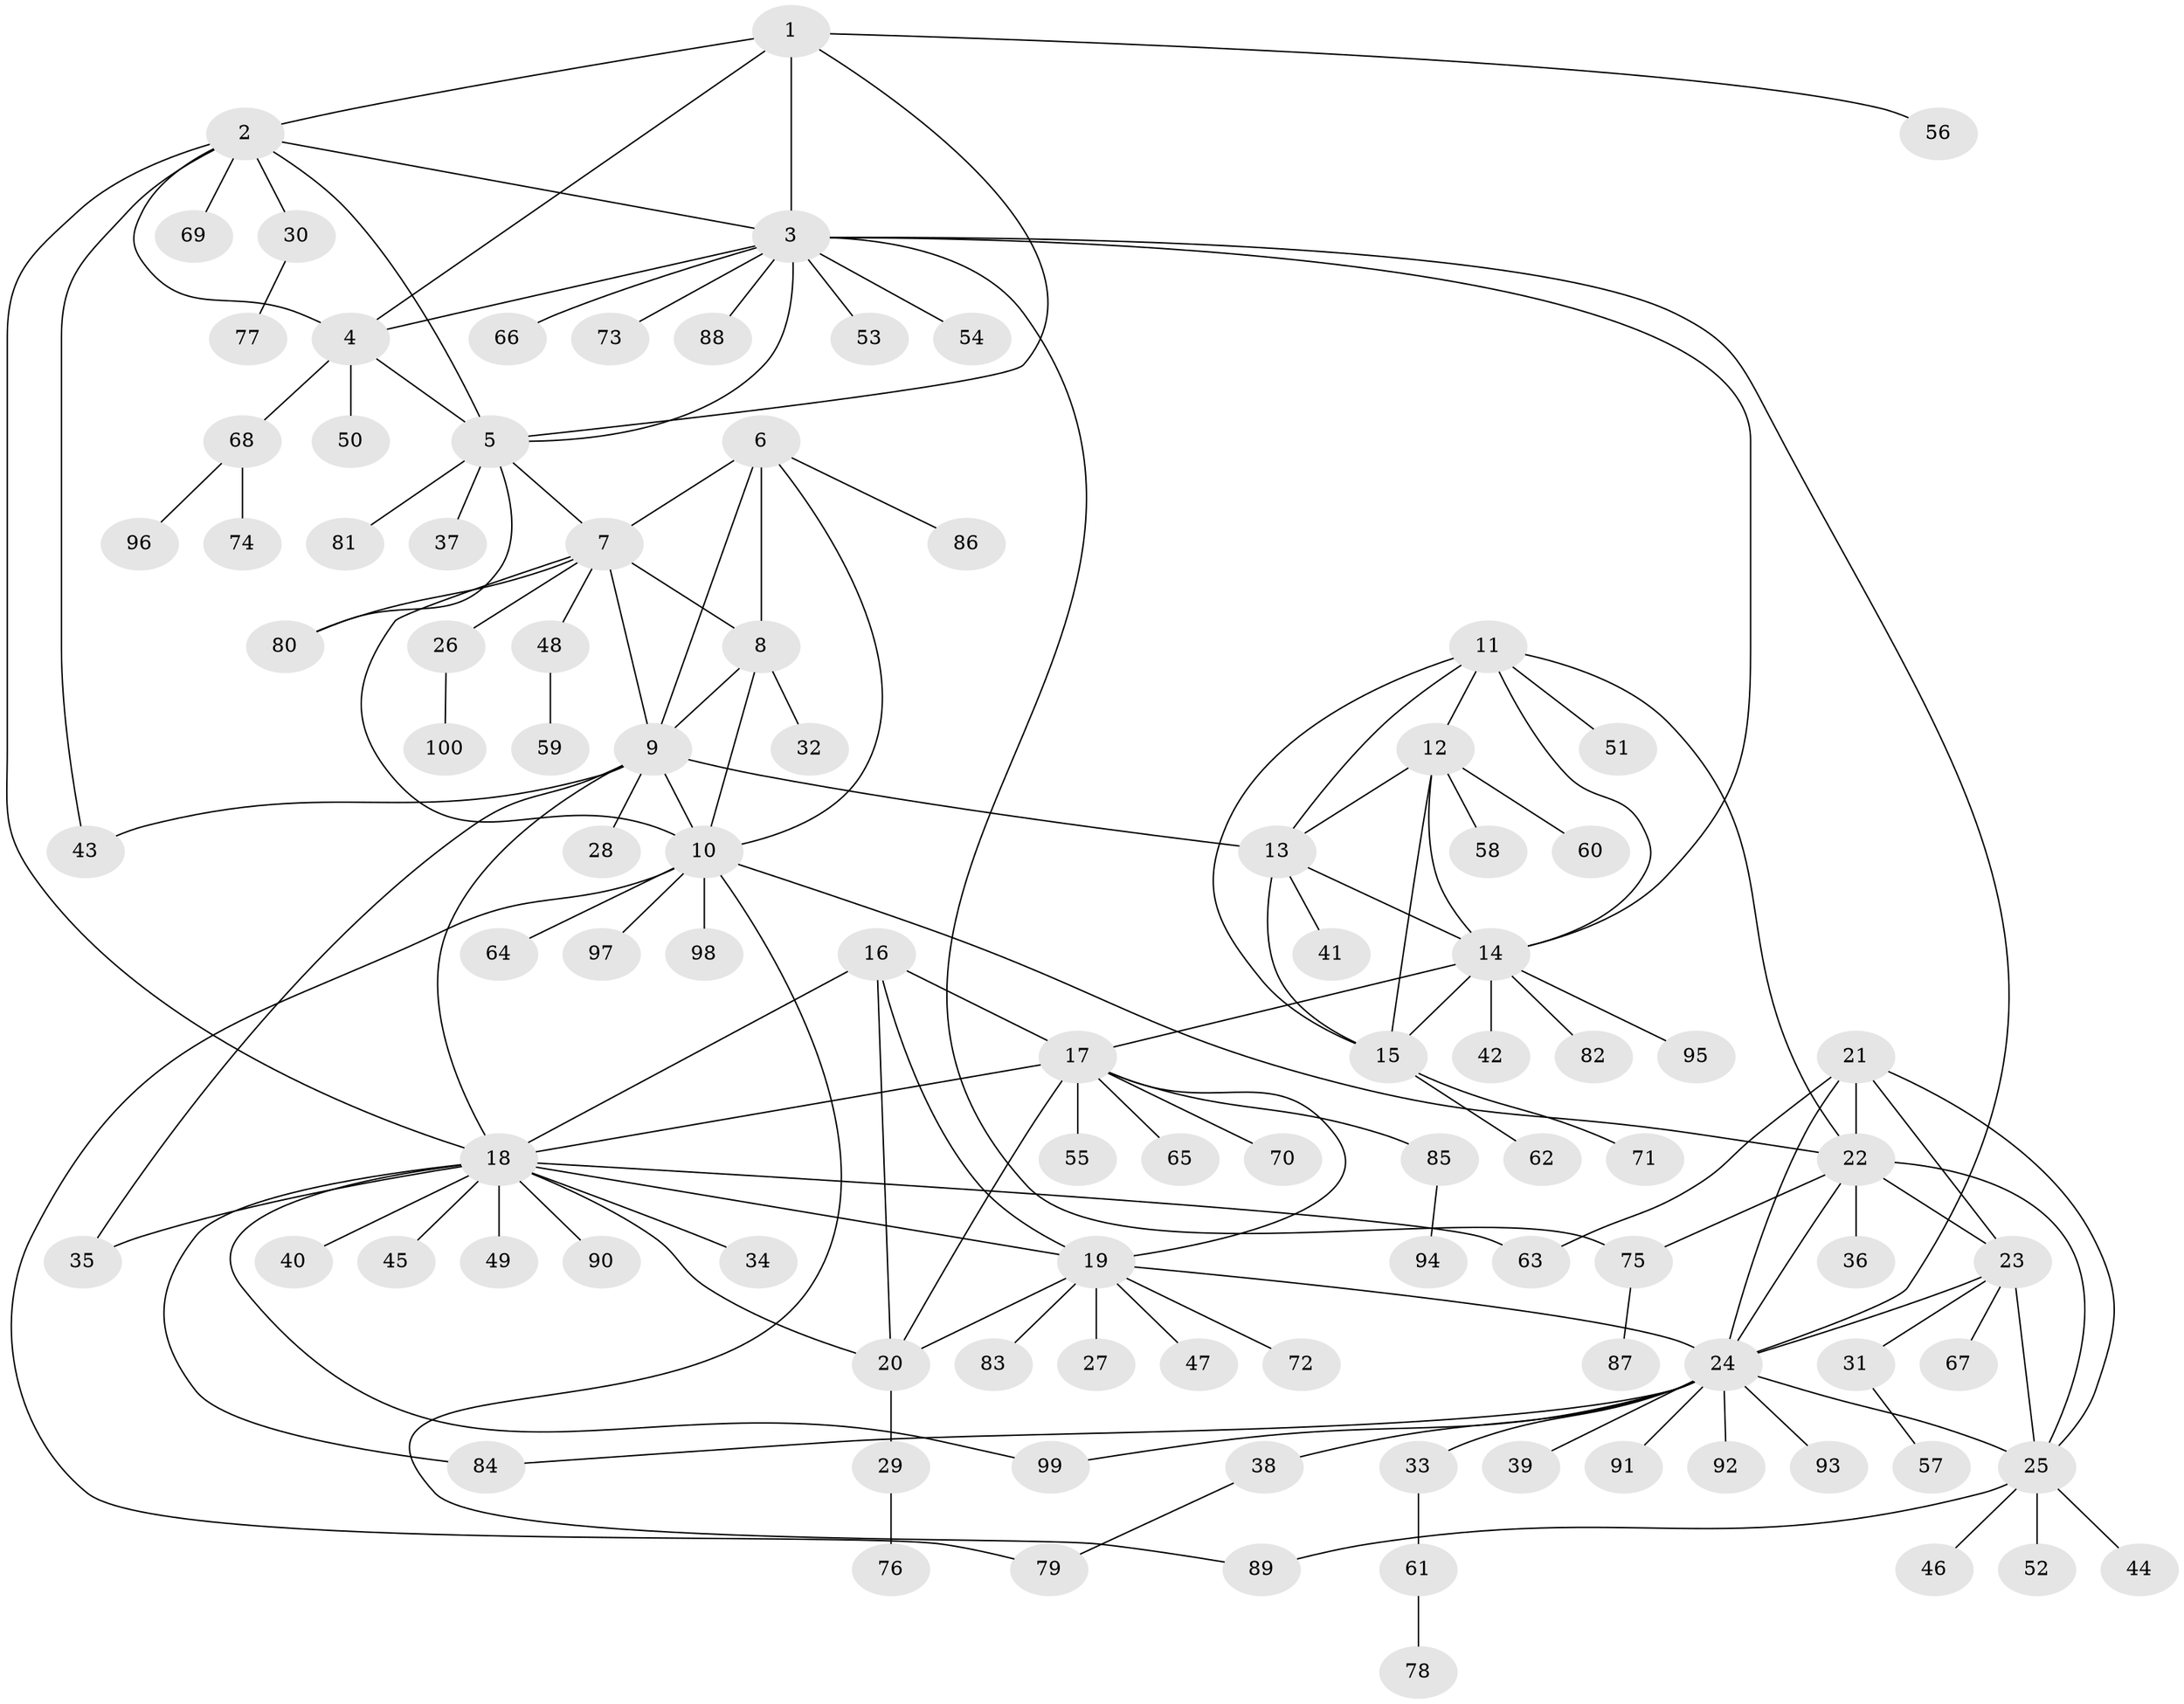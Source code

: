 // coarse degree distribution, {2: 0.15, 8: 0.025, 3: 0.025, 17: 0.025, 7: 0.025, 4: 0.075, 5: 0.025, 13: 0.025, 1: 0.625}
// Generated by graph-tools (version 1.1) at 2025/19/03/04/25 18:19:43]
// undirected, 100 vertices, 144 edges
graph export_dot {
graph [start="1"]
  node [color=gray90,style=filled];
  1;
  2;
  3;
  4;
  5;
  6;
  7;
  8;
  9;
  10;
  11;
  12;
  13;
  14;
  15;
  16;
  17;
  18;
  19;
  20;
  21;
  22;
  23;
  24;
  25;
  26;
  27;
  28;
  29;
  30;
  31;
  32;
  33;
  34;
  35;
  36;
  37;
  38;
  39;
  40;
  41;
  42;
  43;
  44;
  45;
  46;
  47;
  48;
  49;
  50;
  51;
  52;
  53;
  54;
  55;
  56;
  57;
  58;
  59;
  60;
  61;
  62;
  63;
  64;
  65;
  66;
  67;
  68;
  69;
  70;
  71;
  72;
  73;
  74;
  75;
  76;
  77;
  78;
  79;
  80;
  81;
  82;
  83;
  84;
  85;
  86;
  87;
  88;
  89;
  90;
  91;
  92;
  93;
  94;
  95;
  96;
  97;
  98;
  99;
  100;
  1 -- 2;
  1 -- 3;
  1 -- 4;
  1 -- 5;
  1 -- 56;
  2 -- 3;
  2 -- 4;
  2 -- 5;
  2 -- 18;
  2 -- 30;
  2 -- 43;
  2 -- 69;
  3 -- 4;
  3 -- 5;
  3 -- 14;
  3 -- 24;
  3 -- 53;
  3 -- 54;
  3 -- 66;
  3 -- 73;
  3 -- 75;
  3 -- 88;
  4 -- 5;
  4 -- 50;
  4 -- 68;
  5 -- 7;
  5 -- 37;
  5 -- 80;
  5 -- 81;
  6 -- 7;
  6 -- 8;
  6 -- 9;
  6 -- 10;
  6 -- 86;
  7 -- 8;
  7 -- 9;
  7 -- 10;
  7 -- 26;
  7 -- 48;
  7 -- 80;
  8 -- 9;
  8 -- 10;
  8 -- 32;
  9 -- 10;
  9 -- 13;
  9 -- 18;
  9 -- 28;
  9 -- 35;
  9 -- 43;
  10 -- 22;
  10 -- 64;
  10 -- 79;
  10 -- 89;
  10 -- 97;
  10 -- 98;
  11 -- 12;
  11 -- 13;
  11 -- 14;
  11 -- 15;
  11 -- 22;
  11 -- 51;
  12 -- 13;
  12 -- 14;
  12 -- 15;
  12 -- 58;
  12 -- 60;
  13 -- 14;
  13 -- 15;
  13 -- 41;
  14 -- 15;
  14 -- 17;
  14 -- 42;
  14 -- 82;
  14 -- 95;
  15 -- 62;
  15 -- 71;
  16 -- 17;
  16 -- 18;
  16 -- 19;
  16 -- 20;
  17 -- 18;
  17 -- 19;
  17 -- 20;
  17 -- 55;
  17 -- 65;
  17 -- 70;
  17 -- 85;
  18 -- 19;
  18 -- 20;
  18 -- 34;
  18 -- 35;
  18 -- 40;
  18 -- 45;
  18 -- 49;
  18 -- 63;
  18 -- 84;
  18 -- 90;
  18 -- 99;
  19 -- 20;
  19 -- 24;
  19 -- 27;
  19 -- 47;
  19 -- 72;
  19 -- 83;
  20 -- 29;
  21 -- 22;
  21 -- 23;
  21 -- 24;
  21 -- 25;
  21 -- 63;
  22 -- 23;
  22 -- 24;
  22 -- 25;
  22 -- 36;
  22 -- 75;
  23 -- 24;
  23 -- 25;
  23 -- 31;
  23 -- 67;
  24 -- 25;
  24 -- 33;
  24 -- 38;
  24 -- 39;
  24 -- 84;
  24 -- 91;
  24 -- 92;
  24 -- 93;
  24 -- 99;
  25 -- 44;
  25 -- 46;
  25 -- 52;
  25 -- 89;
  26 -- 100;
  29 -- 76;
  30 -- 77;
  31 -- 57;
  33 -- 61;
  38 -- 79;
  48 -- 59;
  61 -- 78;
  68 -- 74;
  68 -- 96;
  75 -- 87;
  85 -- 94;
}
